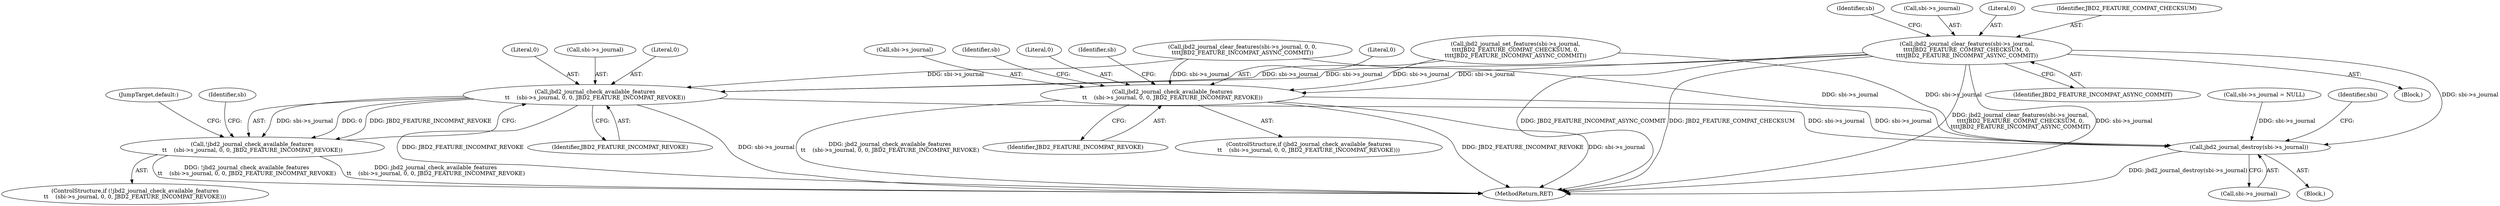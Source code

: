 digraph "0_linux_0449641130f5652b344ef6fa39fa019d7e94660a@pointer" {
"1001582" [label="(Call,jbd2_journal_clear_features(sbi->s_journal,\n\t\t\t\tJBD2_FEATURE_COMPAT_CHECKSUM, 0,\n\t\t\t\tJBD2_FEATURE_INCOMPAT_ASYNC_COMMIT))"];
"1001596" [label="(Call,jbd2_journal_check_available_features\n\t\t    (sbi->s_journal, 0, 0, JBD2_FEATURE_INCOMPAT_REVOKE))"];
"1002106" [label="(Call,jbd2_journal_destroy(sbi->s_journal))"];
"1001615" [label="(Call,jbd2_journal_check_available_features\n\t\t    (sbi->s_journal, 0, 0, JBD2_FEATURE_INCOMPAT_REVOKE))"];
"1001614" [label="(Call,!jbd2_journal_check_available_features\n\t\t    (sbi->s_journal, 0, 0, JBD2_FEATURE_INCOMPAT_REVOKE))"];
"1001613" [label="(ControlStructure,if (!jbd2_journal_check_available_features\n\t\t    (sbi->s_journal, 0, 0, JBD2_FEATURE_INCOMPAT_REVOKE)))"];
"1001600" [label="(Literal,0)"];
"1001619" [label="(Literal,0)"];
"1002106" [label="(Call,jbd2_journal_destroy(sbi->s_journal))"];
"1001573" [label="(Call,jbd2_journal_clear_features(sbi->s_journal, 0, 0,\n\t\t\t\tJBD2_FEATURE_INCOMPAT_ASYNC_COMMIT))"];
"1001591" [label="(Identifier,sb)"];
"1001597" [label="(Call,sbi->s_journal)"];
"1001583" [label="(Call,sbi->s_journal)"];
"1001604" [label="(Identifier,sb)"];
"1002107" [label="(Call,sbi->s_journal)"];
"1001614" [label="(Call,!jbd2_journal_check_available_features\n\t\t    (sbi->s_journal, 0, 0, JBD2_FEATURE_INCOMPAT_REVOKE))"];
"1001628" [label="(JumpTarget,default:)"];
"1001624" [label="(Identifier,sb)"];
"1001601" [label="(Literal,0)"];
"1001596" [label="(Call,jbd2_journal_check_available_features\n\t\t    (sbi->s_journal, 0, 0, JBD2_FEATURE_INCOMPAT_REVOKE))"];
"1001533" [label="(Call,sbi->s_journal = NULL)"];
"1001602" [label="(Identifier,JBD2_FEATURE_INCOMPAT_REVOKE)"];
"1001621" [label="(Identifier,JBD2_FEATURE_INCOMPAT_REVOKE)"];
"1001582" [label="(Call,jbd2_journal_clear_features(sbi->s_journal,\n\t\t\t\tJBD2_FEATURE_COMPAT_CHECKSUM, 0,\n\t\t\t\tJBD2_FEATURE_INCOMPAT_ASYNC_COMMIT))"];
"1002105" [label="(Block,)"];
"1002112" [label="(Identifier,sbi)"];
"1001616" [label="(Call,sbi->s_journal)"];
"1001588" [label="(Identifier,JBD2_FEATURE_INCOMPAT_ASYNC_COMMIT)"];
"1001581" [label="(Block,)"];
"1001587" [label="(Literal,0)"];
"1001608" [label="(Identifier,sb)"];
"1001620" [label="(Literal,0)"];
"1001553" [label="(Call,jbd2_journal_set_features(sbi->s_journal,\n\t\t\t\tJBD2_FEATURE_COMPAT_CHECKSUM, 0,\n\t\t\t\tJBD2_FEATURE_INCOMPAT_ASYNC_COMMIT))"];
"1001595" [label="(ControlStructure,if (jbd2_journal_check_available_features\n\t\t    (sbi->s_journal, 0, 0, JBD2_FEATURE_INCOMPAT_REVOKE)))"];
"1001586" [label="(Identifier,JBD2_FEATURE_COMPAT_CHECKSUM)"];
"1002222" [label="(MethodReturn,RET)"];
"1001615" [label="(Call,jbd2_journal_check_available_features\n\t\t    (sbi->s_journal, 0, 0, JBD2_FEATURE_INCOMPAT_REVOKE))"];
"1001582" -> "1001581"  [label="AST: "];
"1001582" -> "1001588"  [label="CFG: "];
"1001583" -> "1001582"  [label="AST: "];
"1001586" -> "1001582"  [label="AST: "];
"1001587" -> "1001582"  [label="AST: "];
"1001588" -> "1001582"  [label="AST: "];
"1001591" -> "1001582"  [label="CFG: "];
"1001582" -> "1002222"  [label="DDG: jbd2_journal_clear_features(sbi->s_journal,\n\t\t\t\tJBD2_FEATURE_COMPAT_CHECKSUM, 0,\n\t\t\t\tJBD2_FEATURE_INCOMPAT_ASYNC_COMMIT)"];
"1001582" -> "1002222"  [label="DDG: sbi->s_journal"];
"1001582" -> "1002222"  [label="DDG: JBD2_FEATURE_INCOMPAT_ASYNC_COMMIT"];
"1001582" -> "1002222"  [label="DDG: JBD2_FEATURE_COMPAT_CHECKSUM"];
"1001582" -> "1001596"  [label="DDG: sbi->s_journal"];
"1001582" -> "1001615"  [label="DDG: sbi->s_journal"];
"1001582" -> "1002106"  [label="DDG: sbi->s_journal"];
"1001596" -> "1001595"  [label="AST: "];
"1001596" -> "1001602"  [label="CFG: "];
"1001597" -> "1001596"  [label="AST: "];
"1001600" -> "1001596"  [label="AST: "];
"1001601" -> "1001596"  [label="AST: "];
"1001602" -> "1001596"  [label="AST: "];
"1001604" -> "1001596"  [label="CFG: "];
"1001608" -> "1001596"  [label="CFG: "];
"1001596" -> "1002222"  [label="DDG: JBD2_FEATURE_INCOMPAT_REVOKE"];
"1001596" -> "1002222"  [label="DDG: sbi->s_journal"];
"1001596" -> "1002222"  [label="DDG: jbd2_journal_check_available_features\n\t\t    (sbi->s_journal, 0, 0, JBD2_FEATURE_INCOMPAT_REVOKE)"];
"1001573" -> "1001596"  [label="DDG: sbi->s_journal"];
"1001553" -> "1001596"  [label="DDG: sbi->s_journal"];
"1001596" -> "1002106"  [label="DDG: sbi->s_journal"];
"1002106" -> "1002105"  [label="AST: "];
"1002106" -> "1002107"  [label="CFG: "];
"1002107" -> "1002106"  [label="AST: "];
"1002112" -> "1002106"  [label="CFG: "];
"1002106" -> "1002222"  [label="DDG: jbd2_journal_destroy(sbi->s_journal)"];
"1001533" -> "1002106"  [label="DDG: sbi->s_journal"];
"1001553" -> "1002106"  [label="DDG: sbi->s_journal"];
"1001615" -> "1002106"  [label="DDG: sbi->s_journal"];
"1001573" -> "1002106"  [label="DDG: sbi->s_journal"];
"1001615" -> "1001614"  [label="AST: "];
"1001615" -> "1001621"  [label="CFG: "];
"1001616" -> "1001615"  [label="AST: "];
"1001619" -> "1001615"  [label="AST: "];
"1001620" -> "1001615"  [label="AST: "];
"1001621" -> "1001615"  [label="AST: "];
"1001614" -> "1001615"  [label="CFG: "];
"1001615" -> "1002222"  [label="DDG: JBD2_FEATURE_INCOMPAT_REVOKE"];
"1001615" -> "1002222"  [label="DDG: sbi->s_journal"];
"1001615" -> "1001614"  [label="DDG: sbi->s_journal"];
"1001615" -> "1001614"  [label="DDG: 0"];
"1001615" -> "1001614"  [label="DDG: JBD2_FEATURE_INCOMPAT_REVOKE"];
"1001573" -> "1001615"  [label="DDG: sbi->s_journal"];
"1001553" -> "1001615"  [label="DDG: sbi->s_journal"];
"1001614" -> "1001613"  [label="AST: "];
"1001624" -> "1001614"  [label="CFG: "];
"1001628" -> "1001614"  [label="CFG: "];
"1001614" -> "1002222"  [label="DDG: jbd2_journal_check_available_features\n\t\t    (sbi->s_journal, 0, 0, JBD2_FEATURE_INCOMPAT_REVOKE)"];
"1001614" -> "1002222"  [label="DDG: !jbd2_journal_check_available_features\n\t\t    (sbi->s_journal, 0, 0, JBD2_FEATURE_INCOMPAT_REVOKE)"];
}
